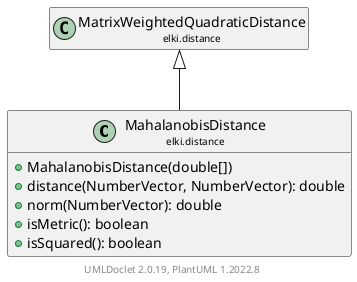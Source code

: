 @startuml
    remove .*\.(Instance|Par|Parameterizer|Factory)$
    set namespaceSeparator none
    hide empty fields
    hide empty methods

    class "<size:14>MahalanobisDistance\n<size:10>elki.distance" as elki.distance.MahalanobisDistance [[MahalanobisDistance.html]] {
        +MahalanobisDistance(double[])
        +distance(NumberVector, NumberVector): double
        +norm(NumberVector): double
        +isMetric(): boolean
        +isSquared(): boolean
    }

    class "<size:14>MatrixWeightedQuadraticDistance\n<size:10>elki.distance" as elki.distance.MatrixWeightedQuadraticDistance [[MatrixWeightedQuadraticDistance.html]]

    elki.distance.MatrixWeightedQuadraticDistance <|-- elki.distance.MahalanobisDistance

    center footer UMLDoclet 2.0.19, PlantUML 1.2022.8
@enduml
